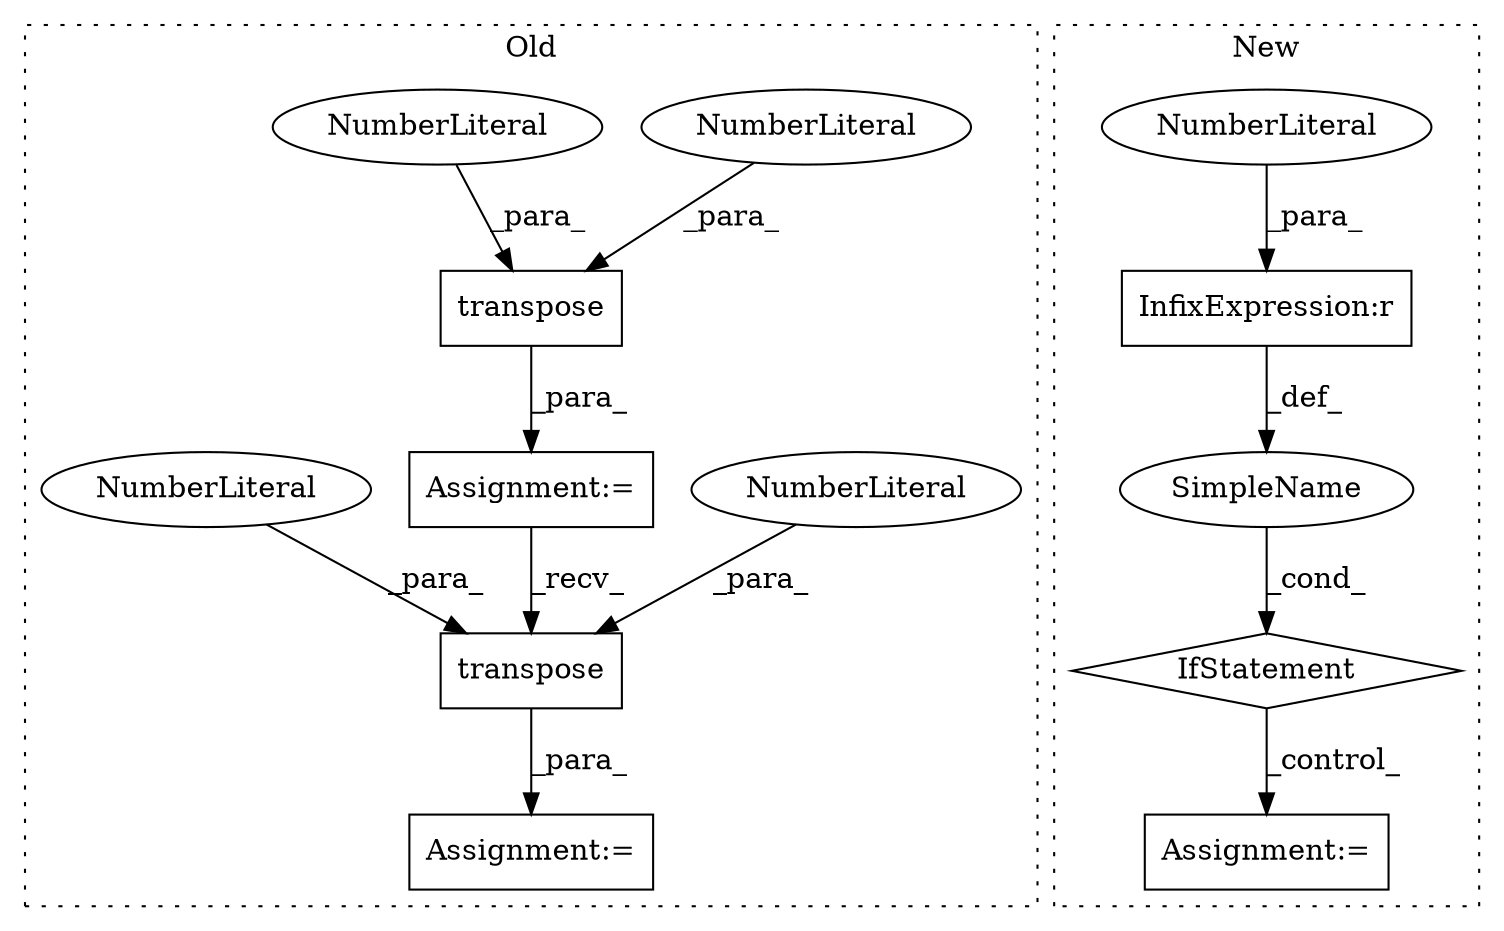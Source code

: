 digraph G {
subgraph cluster0 {
1 [label="transpose" a="32" s="6294,6309" l="10,1" shape="box"];
3 [label="Assignment:=" a="7" s="6330" l="1" shape="box"];
8 [label="Assignment:=" a="7" s="6377" l="1" shape="box"];
9 [label="transpose" a="32" s="6383,6398" l="10,1" shape="box"];
10 [label="NumberLiteral" a="34" s="6393" l="1" shape="ellipse"];
11 [label="NumberLiteral" a="34" s="6308" l="1" shape="ellipse"];
12 [label="NumberLiteral" a="34" s="6306" l="1" shape="ellipse"];
13 [label="NumberLiteral" a="34" s="6395" l="1" shape="ellipse"];
label = "Old";
style="dotted";
}
subgraph cluster1 {
2 [label="IfStatement" a="25" s="6282,6307" l="4,2" shape="diamond"];
4 [label="Assignment:=" a="7" s="6437" l="1" shape="box"];
5 [label="SimpleName" a="42" s="" l="" shape="ellipse"];
6 [label="InfixExpression:r" a="27" s="6302" l="4" shape="box"];
7 [label="NumberLiteral" a="34" s="6306" l="1" shape="ellipse"];
label = "New";
style="dotted";
}
1 -> 3 [label="_para_"];
2 -> 4 [label="_control_"];
3 -> 9 [label="_recv_"];
5 -> 2 [label="_cond_"];
6 -> 5 [label="_def_"];
7 -> 6 [label="_para_"];
9 -> 8 [label="_para_"];
10 -> 9 [label="_para_"];
11 -> 1 [label="_para_"];
12 -> 1 [label="_para_"];
13 -> 9 [label="_para_"];
}